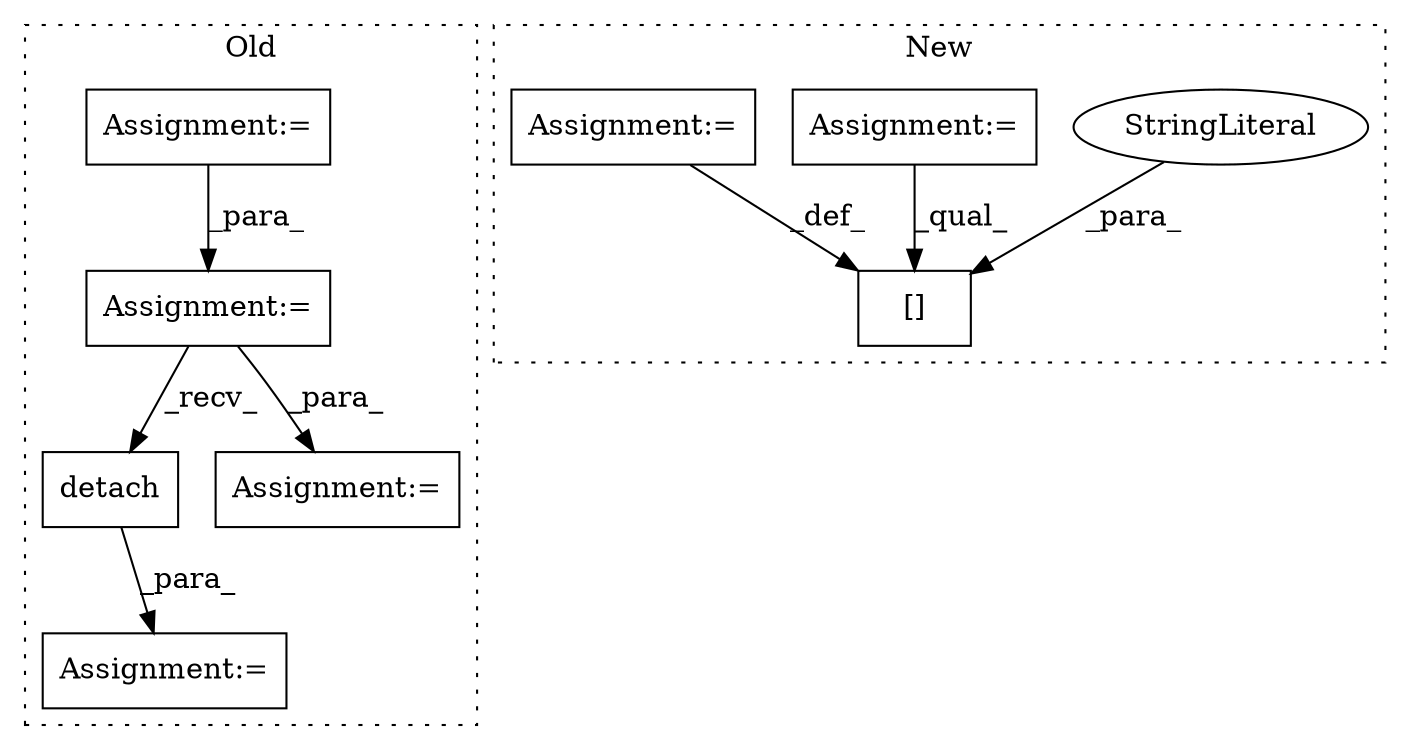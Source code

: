 digraph G {
subgraph cluster0 {
1 [label="detach" a="32" s="1458" l="8" shape="box"];
3 [label="Assignment:=" a="7" s="1666" l="1" shape="box"];
6 [label="Assignment:=" a="7" s="713" l="1" shape="box"];
7 [label="Assignment:=" a="7" s="1127" l="1" shape="box"];
8 [label="Assignment:=" a="7" s="399" l="6" shape="box"];
label = "Old";
style="dotted";
}
subgraph cluster1 {
2 [label="[]" a="2" s="2780,2810" l="14,1" shape="box"];
4 [label="StringLiteral" a="45" s="2794" l="16" shape="ellipse"];
5 [label="Assignment:=" a="7" s="1823" l="1" shape="box"];
9 [label="Assignment:=" a="7" s="2578" l="1" shape="box"];
label = "New";
style="dotted";
}
1 -> 3 [label="_para_"];
4 -> 2 [label="_para_"];
5 -> 2 [label="_qual_"];
6 -> 1 [label="_recv_"];
6 -> 7 [label="_para_"];
8 -> 6 [label="_para_"];
9 -> 2 [label="_def_"];
}